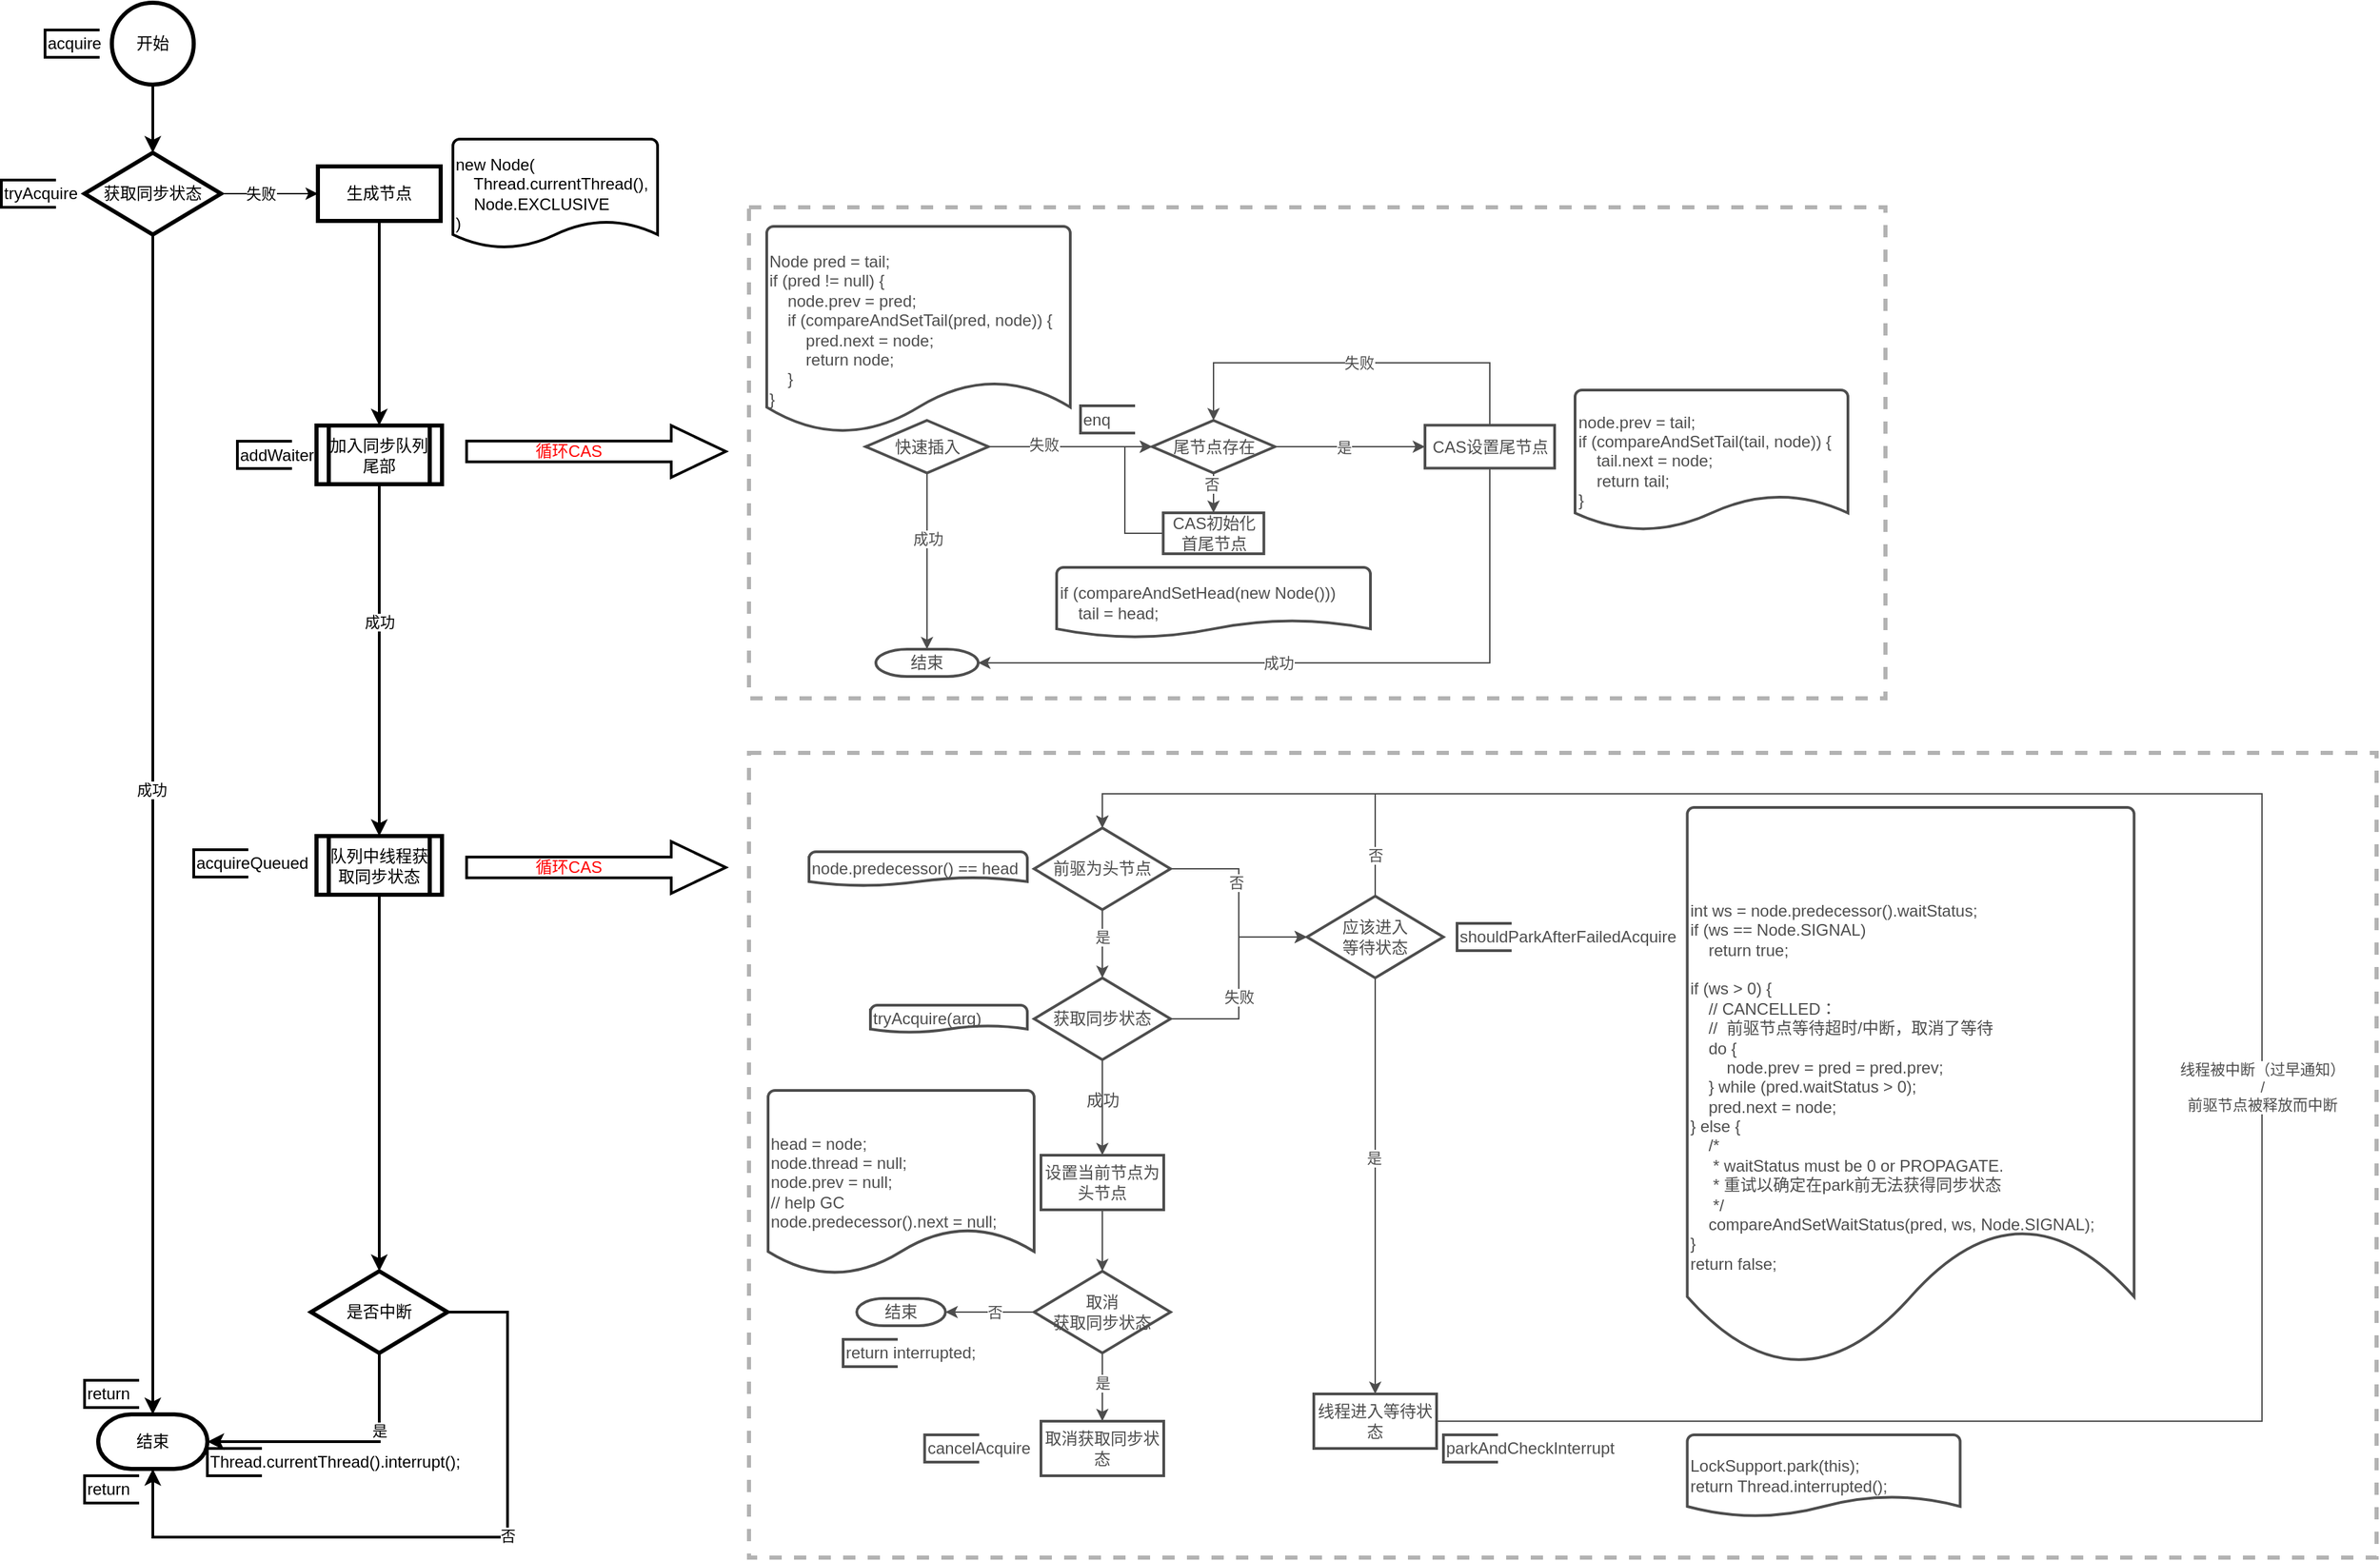 <mxfile version="17.4.6" type="github">
  <diagram id="JyO5wfIBnVWaUuV6kD45" name="Page-1">
    <mxGraphModel dx="830" dy="438" grid="1" gridSize="10" guides="1" tooltips="1" connect="1" arrows="1" fold="1" page="1" pageScale="1" pageWidth="850" pageHeight="1100" math="0" shadow="0">
      <root>
        <mxCell id="0" />
        <mxCell id="1" parent="0" />
        <mxCell id="2" value="结束" style="strokeWidth=3;html=1;shape=mxgraph.flowchart.terminator;whiteSpace=wrap;" parent="1" vertex="1">
          <mxGeometry x="80" y="1095" width="80" height="40" as="geometry" />
        </mxCell>
        <mxCell id="oCD7jEItD05XK45wnstF-4" value="" style="edgeStyle=orthogonalEdgeStyle;rounded=0;orthogonalLoop=1;jettySize=auto;html=1;strokeWidth=2;" parent="1" source="3" target="oCD7jEItD05XK45wnstF-3" edge="1">
          <mxGeometry relative="1" as="geometry" />
        </mxCell>
        <mxCell id="3" value="开始" style="strokeWidth=3;html=1;shape=mxgraph.flowchart.start_2;whiteSpace=wrap;" parent="1" vertex="1">
          <mxGeometry x="90" y="60" width="60" height="60" as="geometry" />
        </mxCell>
        <mxCell id="oCD7jEItD05XK45wnstF-6" value="" style="edgeStyle=orthogonalEdgeStyle;rounded=0;orthogonalLoop=1;jettySize=auto;html=1;" parent="1" source="oCD7jEItD05XK45wnstF-3" target="oCD7jEItD05XK45wnstF-5" edge="1">
          <mxGeometry relative="1" as="geometry" />
        </mxCell>
        <mxCell id="oCD7jEItD05XK45wnstF-22" value="失败" style="edgeLabel;html=1;align=center;verticalAlign=middle;resizable=0;points=[];" parent="oCD7jEItD05XK45wnstF-6" vertex="1" connectable="0">
          <mxGeometry x="-0.203" relative="1" as="geometry">
            <mxPoint as="offset" />
          </mxGeometry>
        </mxCell>
        <mxCell id="oCD7jEItD05XK45wnstF-20" style="edgeStyle=orthogonalEdgeStyle;rounded=0;orthogonalLoop=1;jettySize=auto;html=1;exitX=0.5;exitY=1;exitDx=0;exitDy=0;exitPerimeter=0;strokeWidth=2;" parent="1" source="oCD7jEItD05XK45wnstF-3" target="2" edge="1">
          <mxGeometry relative="1" as="geometry" />
        </mxCell>
        <mxCell id="oCD7jEItD05XK45wnstF-21" value="成功" style="edgeLabel;html=1;align=center;verticalAlign=middle;resizable=0;points=[];" parent="oCD7jEItD05XK45wnstF-20" vertex="1" connectable="0">
          <mxGeometry x="-0.059" y="-1" relative="1" as="geometry">
            <mxPoint as="offset" />
          </mxGeometry>
        </mxCell>
        <mxCell id="oCD7jEItD05XK45wnstF-3" value="获取同步状态" style="strokeWidth=3;html=1;shape=mxgraph.flowchart.decision;whiteSpace=wrap;" parent="1" vertex="1">
          <mxGeometry x="70" y="170" width="100" height="60" as="geometry" />
        </mxCell>
        <mxCell id="UahutR7zqk75CTkZ1-3s-5" value="" style="edgeStyle=orthogonalEdgeStyle;rounded=0;orthogonalLoop=1;jettySize=auto;html=1;strokeWidth=2;" parent="1" source="oCD7jEItD05XK45wnstF-5" target="UahutR7zqk75CTkZ1-3s-4" edge="1">
          <mxGeometry relative="1" as="geometry" />
        </mxCell>
        <mxCell id="oCD7jEItD05XK45wnstF-5" value="生成节点" style="whiteSpace=wrap;html=1;strokeWidth=3;" parent="1" vertex="1">
          <mxGeometry x="241" y="180" width="90" height="40" as="geometry" />
        </mxCell>
        <mxCell id="oCD7jEItD05XK45wnstF-14" value="" style="edgeStyle=orthogonalEdgeStyle;rounded=0;orthogonalLoop=1;jettySize=auto;html=1;" parent="1" source="oCD7jEItD05XK45wnstF-8" target="oCD7jEItD05XK45wnstF-9" edge="1">
          <mxGeometry relative="1" as="geometry" />
        </mxCell>
        <mxCell id="oCD7jEItD05XK45wnstF-23" value="是" style="edgeLabel;html=1;align=center;verticalAlign=middle;resizable=0;points=[];" parent="oCD7jEItD05XK45wnstF-14" vertex="1" connectable="0">
          <mxGeometry x="0.189" y="2" relative="1" as="geometry">
            <mxPoint x="-2" y="-10" as="offset" />
          </mxGeometry>
        </mxCell>
        <mxCell id="oCD7jEItD05XK45wnstF-17" value="" style="edgeStyle=orthogonalEdgeStyle;rounded=0;orthogonalLoop=1;jettySize=auto;html=1;entryX=0;entryY=0.5;entryDx=0;entryDy=0;entryPerimeter=0;" parent="1" source="oCD7jEItD05XK45wnstF-8" target="ozvSxglkQWFITKLMVj53-7" edge="1">
          <mxGeometry relative="1" as="geometry">
            <mxPoint x="953" y="745" as="targetPoint" />
          </mxGeometry>
        </mxCell>
        <mxCell id="oCD7jEItD05XK45wnstF-24" value="否" style="edgeLabel;html=1;align=center;verticalAlign=middle;resizable=0;points=[];" parent="oCD7jEItD05XK45wnstF-17" vertex="1" connectable="0">
          <mxGeometry x="-0.492" y="-4" relative="1" as="geometry">
            <mxPoint x="10" y="6" as="offset" />
          </mxGeometry>
        </mxCell>
        <mxCell id="oCD7jEItD05XK45wnstF-8" value="前驱为头节点" style="strokeWidth=2;html=1;shape=mxgraph.flowchart.decision;whiteSpace=wrap;" parent="1" vertex="1">
          <mxGeometry x="766" y="665" width="100" height="60" as="geometry" />
        </mxCell>
        <mxCell id="oCD7jEItD05XK45wnstF-15" value="" style="edgeStyle=orthogonalEdgeStyle;rounded=0;orthogonalLoop=1;jettySize=auto;html=1;" parent="1" source="oCD7jEItD05XK45wnstF-9" target="oCD7jEItD05XK45wnstF-10" edge="1">
          <mxGeometry relative="1" as="geometry" />
        </mxCell>
        <mxCell id="oCD7jEItD05XK45wnstF-19" style="edgeStyle=orthogonalEdgeStyle;rounded=0;orthogonalLoop=1;jettySize=auto;html=1;entryX=0;entryY=0.5;entryDx=0;entryDy=0;entryPerimeter=0;" parent="1" source="oCD7jEItD05XK45wnstF-9" target="ozvSxglkQWFITKLMVj53-7" edge="1">
          <mxGeometry relative="1" as="geometry">
            <mxPoint x="953" y="745" as="targetPoint" />
          </mxGeometry>
        </mxCell>
        <mxCell id="oCD7jEItD05XK45wnstF-26" value="失败" style="edgeLabel;html=1;align=center;verticalAlign=middle;resizable=0;points=[];" parent="oCD7jEItD05XK45wnstF-19" vertex="1" connectable="0">
          <mxGeometry x="-0.178" relative="1" as="geometry">
            <mxPoint as="offset" />
          </mxGeometry>
        </mxCell>
        <mxCell id="oCD7jEItD05XK45wnstF-9" value="获取同步状态" style="strokeWidth=2;html=1;shape=mxgraph.flowchart.decision;whiteSpace=wrap;" parent="1" vertex="1">
          <mxGeometry x="766" y="775" width="100" height="60" as="geometry" />
        </mxCell>
        <mxCell id="ozvSxglkQWFITKLMVj53-39" value="" style="edgeStyle=orthogonalEdgeStyle;rounded=0;orthogonalLoop=1;jettySize=auto;html=1;strokeWidth=1;" edge="1" parent="1" source="oCD7jEItD05XK45wnstF-10" target="ozvSxglkQWFITKLMVj53-38">
          <mxGeometry relative="1" as="geometry" />
        </mxCell>
        <mxCell id="oCD7jEItD05XK45wnstF-10" value="设置当前节点为头节点" style="whiteSpace=wrap;html=1;strokeWidth=2;" parent="1" vertex="1">
          <mxGeometry x="771" y="905" width="90" height="40" as="geometry" />
        </mxCell>
        <mxCell id="oCD7jEItD05XK45wnstF-25" value="成功" style="text;html=1;align=center;verticalAlign=middle;resizable=0;points=[];autosize=1;strokeColor=none;fillColor=none;" parent="1" vertex="1">
          <mxGeometry x="796" y="855" width="40" height="20" as="geometry" />
        </mxCell>
        <mxCell id="4" value="addWaiter" style="strokeWidth=2;html=1;shape=mxgraph.flowchart.annotation_1;align=left;pointerEvents=1;" parent="1" vertex="1">
          <mxGeometry x="182" y="381.5" width="40" height="20" as="geometry" />
        </mxCell>
        <mxCell id="FTky2M5tSAe9HihGKmfP-4" value="acquire" style="strokeWidth=2;html=1;shape=mxgraph.flowchart.annotation_1;align=left;pointerEvents=1;" parent="1" vertex="1">
          <mxGeometry x="41" y="80" width="40" height="20" as="geometry" />
        </mxCell>
        <mxCell id="FTky2M5tSAe9HihGKmfP-5" value="tryAcquire" style="strokeWidth=2;html=1;shape=mxgraph.flowchart.annotation_1;align=left;pointerEvents=1;" parent="1" vertex="1">
          <mxGeometry x="9" y="190" width="40" height="20" as="geometry" />
        </mxCell>
        <mxCell id="UahutR7zqk75CTkZ1-3s-8" value="" style="edgeStyle=orthogonalEdgeStyle;rounded=0;orthogonalLoop=1;jettySize=auto;html=1;strokeWidth=2;" parent="1" source="UahutR7zqk75CTkZ1-3s-4" target="UahutR7zqk75CTkZ1-3s-7" edge="1">
          <mxGeometry relative="1" as="geometry" />
        </mxCell>
        <mxCell id="UahutR7zqk75CTkZ1-3s-13" value="成功" style="edgeLabel;html=1;align=center;verticalAlign=middle;resizable=0;points=[];" parent="UahutR7zqk75CTkZ1-3s-8" vertex="1" connectable="0">
          <mxGeometry x="-0.621" relative="1" as="geometry">
            <mxPoint y="52" as="offset" />
          </mxGeometry>
        </mxCell>
        <mxCell id="UahutR7zqk75CTkZ1-3s-4" value="加入同步队列尾部" style="shape=process;whiteSpace=wrap;html=1;backgroundOutline=1;strokeWidth=3;" parent="1" vertex="1">
          <mxGeometry x="240" y="370" width="92" height="43" as="geometry" />
        </mxCell>
        <mxCell id="ozvSxglkQWFITKLMVj53-32" value="" style="edgeStyle=orthogonalEdgeStyle;rounded=0;orthogonalLoop=1;jettySize=auto;html=1;strokeWidth=2;" edge="1" parent="1" source="UahutR7zqk75CTkZ1-3s-7" target="ozvSxglkQWFITKLMVj53-30">
          <mxGeometry relative="1" as="geometry" />
        </mxCell>
        <mxCell id="UahutR7zqk75CTkZ1-3s-7" value="队列中线程获取同步状态" style="shape=process;whiteSpace=wrap;html=1;backgroundOutline=1;strokeWidth=3;" parent="1" vertex="1">
          <mxGeometry x="240" y="671" width="92" height="43" as="geometry" />
        </mxCell>
        <mxCell id="UahutR7zqk75CTkZ1-3s-10" value="acquireQueued" style="strokeWidth=2;html=1;shape=mxgraph.flowchart.annotation_1;align=left;pointerEvents=1;" parent="1" vertex="1">
          <mxGeometry x="150" y="681" width="40" height="20" as="geometry" />
        </mxCell>
        <mxCell id="UahutR7zqk75CTkZ1-3s-15" value="Thread.currentThread().interrupt();" style="strokeWidth=2;html=1;shape=mxgraph.flowchart.annotation_1;align=left;pointerEvents=1;" parent="1" vertex="1">
          <mxGeometry x="160" y="1120" width="40" height="20" as="geometry" />
        </mxCell>
        <mxCell id="UahutR7zqk75CTkZ1-3s-16" value="return" style="strokeWidth=2;html=1;shape=mxgraph.flowchart.annotation_1;align=left;pointerEvents=1;" parent="1" vertex="1">
          <mxGeometry x="70" y="1070" width="40" height="20" as="geometry" />
        </mxCell>
        <mxCell id="UahutR7zqk75CTkZ1-3s-21" value="" style="edgeStyle=orthogonalEdgeStyle;rounded=0;orthogonalLoop=1;jettySize=auto;html=1;" parent="1" source="UahutR7zqk75CTkZ1-3s-19" target="UahutR7zqk75CTkZ1-3s-20" edge="1">
          <mxGeometry relative="1" as="geometry" />
        </mxCell>
        <mxCell id="UahutR7zqk75CTkZ1-3s-22" value="成功" style="edgeLabel;html=1;align=center;verticalAlign=middle;resizable=0;points=[];" parent="UahutR7zqk75CTkZ1-3s-21" vertex="1" connectable="0">
          <mxGeometry x="-0.296" relative="1" as="geometry">
            <mxPoint y="2" as="offset" />
          </mxGeometry>
        </mxCell>
        <mxCell id="UahutR7zqk75CTkZ1-3s-25" value="" style="edgeStyle=orthogonalEdgeStyle;rounded=0;orthogonalLoop=1;jettySize=auto;html=1;" parent="1" source="UahutR7zqk75CTkZ1-3s-19" target="UahutR7zqk75CTkZ1-3s-24" edge="1">
          <mxGeometry relative="1" as="geometry" />
        </mxCell>
        <mxCell id="UahutR7zqk75CTkZ1-3s-44" value="失败" style="edgeLabel;html=1;align=center;verticalAlign=middle;resizable=0;points=[];" parent="UahutR7zqk75CTkZ1-3s-25" vertex="1" connectable="0">
          <mxGeometry x="-0.337" y="2" relative="1" as="geometry">
            <mxPoint as="offset" />
          </mxGeometry>
        </mxCell>
        <mxCell id="UahutR7zqk75CTkZ1-3s-19" value="快速插入" style="strokeWidth=2;html=1;shape=mxgraph.flowchart.decision;whiteSpace=wrap;" parent="1" vertex="1">
          <mxGeometry x="642.5" y="366.25" width="90" height="38.5" as="geometry" />
        </mxCell>
        <mxCell id="UahutR7zqk75CTkZ1-3s-20" value="结束" style="strokeWidth=2;html=1;shape=mxgraph.flowchart.terminator;whiteSpace=wrap;" parent="1" vertex="1">
          <mxGeometry x="650" y="534" width="75" height="20" as="geometry" />
        </mxCell>
        <mxCell id="UahutR7zqk75CTkZ1-3s-23" value="&lt;div&gt;Node pred = tail;&lt;/div&gt;&lt;div&gt;if (pred != null) {&lt;/div&gt;&lt;div&gt;&lt;span&gt;&lt;/span&gt;&amp;nbsp; &amp;nbsp; node.prev = pred;&lt;/div&gt;&lt;div&gt;&lt;span&gt;&lt;/span&gt;&amp;nbsp; &amp;nbsp; if (compareAndSetTail(pred, node)) {&lt;/div&gt;&lt;div&gt;&lt;span&gt;&lt;/span&gt;&amp;nbsp; &amp;nbsp; &amp;nbsp; &amp;nbsp; pred.next = node;&lt;/div&gt;&lt;div&gt;&lt;span&gt;&lt;/span&gt;&amp;nbsp; &amp;nbsp; &amp;nbsp; &amp;nbsp; return node;&lt;/div&gt;&lt;div&gt;&lt;span&gt;&lt;/span&gt;&amp;nbsp; &amp;nbsp; }&lt;/div&gt;&lt;div&gt;}&lt;/div&gt;" style="strokeWidth=2;html=1;shape=mxgraph.flowchart.document2;whiteSpace=wrap;size=0.25;align=left;" parent="1" vertex="1">
          <mxGeometry x="570" y="224" width="222.5" height="151.5" as="geometry" />
        </mxCell>
        <mxCell id="UahutR7zqk75CTkZ1-3s-29" value="" style="edgeStyle=orthogonalEdgeStyle;rounded=0;orthogonalLoop=1;jettySize=auto;html=1;" parent="1" source="UahutR7zqk75CTkZ1-3s-24" target="UahutR7zqk75CTkZ1-3s-28" edge="1">
          <mxGeometry relative="1" as="geometry" />
        </mxCell>
        <mxCell id="UahutR7zqk75CTkZ1-3s-34" value="是" style="edgeLabel;html=1;align=center;verticalAlign=middle;resizable=0;points=[];" parent="UahutR7zqk75CTkZ1-3s-29" vertex="1" connectable="0">
          <mxGeometry x="-0.251" relative="1" as="geometry">
            <mxPoint x="9" as="offset" />
          </mxGeometry>
        </mxCell>
        <mxCell id="UahutR7zqk75CTkZ1-3s-39" value="" style="edgeStyle=orthogonalEdgeStyle;rounded=0;orthogonalLoop=1;jettySize=auto;html=1;" parent="1" source="UahutR7zqk75CTkZ1-3s-24" target="UahutR7zqk75CTkZ1-3s-38" edge="1">
          <mxGeometry relative="1" as="geometry" />
        </mxCell>
        <mxCell id="UahutR7zqk75CTkZ1-3s-41" value="否" style="edgeLabel;html=1;align=center;verticalAlign=middle;resizable=0;points=[];" parent="UahutR7zqk75CTkZ1-3s-39" vertex="1" connectable="0">
          <mxGeometry x="-0.688" y="-2" relative="1" as="geometry">
            <mxPoint as="offset" />
          </mxGeometry>
        </mxCell>
        <mxCell id="UahutR7zqk75CTkZ1-3s-24" value="尾节点存在" style="strokeWidth=2;html=1;shape=mxgraph.flowchart.decision;whiteSpace=wrap;" parent="1" vertex="1">
          <mxGeometry x="852.5" y="366.25" width="90" height="38.5" as="geometry" />
        </mxCell>
        <mxCell id="UahutR7zqk75CTkZ1-3s-30" style="edgeStyle=orthogonalEdgeStyle;rounded=0;orthogonalLoop=1;jettySize=auto;html=1;entryX=1;entryY=0.5;entryDx=0;entryDy=0;entryPerimeter=0;exitX=0.5;exitY=1;exitDx=0;exitDy=0;" parent="1" source="UahutR7zqk75CTkZ1-3s-28" target="UahutR7zqk75CTkZ1-3s-20" edge="1">
          <mxGeometry relative="1" as="geometry" />
        </mxCell>
        <mxCell id="UahutR7zqk75CTkZ1-3s-31" value="成功" style="edgeLabel;html=1;align=center;verticalAlign=middle;resizable=0;points=[];" parent="UahutR7zqk75CTkZ1-3s-30" vertex="1" connectable="0">
          <mxGeometry x="-0.283" y="2" relative="1" as="geometry">
            <mxPoint x="-113" y="-2" as="offset" />
          </mxGeometry>
        </mxCell>
        <mxCell id="UahutR7zqk75CTkZ1-3s-32" style="edgeStyle=orthogonalEdgeStyle;rounded=0;orthogonalLoop=1;jettySize=auto;html=1;entryX=0.5;entryY=0;entryDx=0;entryDy=0;entryPerimeter=0;exitX=0.5;exitY=0;exitDx=0;exitDy=0;" parent="1" source="UahutR7zqk75CTkZ1-3s-28" target="UahutR7zqk75CTkZ1-3s-24" edge="1">
          <mxGeometry relative="1" as="geometry">
            <Array as="points">
              <mxPoint x="1100.5" y="324" />
              <mxPoint x="897.5" y="324" />
            </Array>
          </mxGeometry>
        </mxCell>
        <mxCell id="UahutR7zqk75CTkZ1-3s-33" value="失败" style="edgeLabel;html=1;align=center;verticalAlign=middle;resizable=0;points=[];" parent="UahutR7zqk75CTkZ1-3s-32" vertex="1" connectable="0">
          <mxGeometry x="-0.108" relative="1" as="geometry">
            <mxPoint x="-13" as="offset" />
          </mxGeometry>
        </mxCell>
        <mxCell id="UahutR7zqk75CTkZ1-3s-28" value="CAS设置尾节点" style="whiteSpace=wrap;html=1;strokeWidth=2;" parent="1" vertex="1">
          <mxGeometry x="1052.5" y="369.75" width="95" height="31.5" as="geometry" />
        </mxCell>
        <mxCell id="UahutR7zqk75CTkZ1-3s-40" style="edgeStyle=orthogonalEdgeStyle;rounded=0;orthogonalLoop=1;jettySize=auto;html=1;entryX=0;entryY=0.5;entryDx=0;entryDy=0;entryPerimeter=0;exitX=0;exitY=0.5;exitDx=0;exitDy=0;" parent="1" source="UahutR7zqk75CTkZ1-3s-38" target="UahutR7zqk75CTkZ1-3s-24" edge="1">
          <mxGeometry relative="1" as="geometry" />
        </mxCell>
        <mxCell id="UahutR7zqk75CTkZ1-3s-38" value="CAS初始化首尾节点" style="whiteSpace=wrap;html=1;strokeWidth=2;" parent="1" vertex="1">
          <mxGeometry x="860.63" y="434" width="73.75" height="30" as="geometry" />
        </mxCell>
        <mxCell id="UahutR7zqk75CTkZ1-3s-42" value="&lt;div&gt;if (compareAndSetHead(new Node()))&lt;/div&gt;&lt;div&gt;&amp;nbsp; &amp;nbsp; tail = head;&lt;/div&gt;" style="strokeWidth=2;html=1;shape=mxgraph.flowchart.document2;whiteSpace=wrap;size=0.25;align=left;" parent="1" vertex="1">
          <mxGeometry x="782.51" y="474" width="230" height="51.5" as="geometry" />
        </mxCell>
        <mxCell id="UahutR7zqk75CTkZ1-3s-45" value="&lt;div&gt;node.prev = tail;&lt;/div&gt;&lt;div&gt;if (compareAndSetTail(tail, node)) {&lt;/div&gt;&lt;div&gt;&lt;span&gt;&lt;/span&gt;&amp;nbsp; &amp;nbsp; tail.next = node;&lt;/div&gt;&lt;div&gt;&lt;span&gt;&lt;/span&gt;&amp;nbsp; &amp;nbsp; return tail;&lt;/div&gt;&lt;div&gt;}&lt;/div&gt;" style="strokeWidth=2;html=1;shape=mxgraph.flowchart.document2;whiteSpace=wrap;size=0.25;align=left;" parent="1" vertex="1">
          <mxGeometry x="1162.5" y="344" width="200" height="103" as="geometry" />
        </mxCell>
        <mxCell id="UahutR7zqk75CTkZ1-3s-46" value="enq" style="strokeWidth=2;html=1;shape=mxgraph.flowchart.annotation_1;align=left;pointerEvents=1;" parent="1" vertex="1">
          <mxGeometry x="800" y="355.5" width="40" height="20" as="geometry" />
        </mxCell>
        <mxCell id="UahutR7zqk75CTkZ1-3s-48" value="" style="verticalLabelPosition=bottom;verticalAlign=top;html=1;strokeWidth=2;shape=mxgraph.arrows2.arrow;dy=0.6;dx=40;notch=0;" parent="1" vertex="1">
          <mxGeometry x="350" y="370" width="190" height="38" as="geometry" />
        </mxCell>
        <mxCell id="UahutR7zqk75CTkZ1-3s-49" value="循环CAS" style="text;html=1;strokeColor=none;fillColor=none;align=center;verticalAlign=middle;whiteSpace=wrap;rounded=0;fontColor=#FF0000;" parent="1" vertex="1">
          <mxGeometry x="395" y="374" width="60" height="30" as="geometry" />
        </mxCell>
        <mxCell id="CODWbJ5OG9JneyDH7Cu6-4" value="" style="rounded=0;whiteSpace=wrap;html=1;dashed=1;opacity=30;strokeWidth=3;" parent="1" vertex="1">
          <mxGeometry x="557" y="210" width="833" height="360" as="geometry" />
        </mxCell>
        <mxCell id="ozvSxglkQWFITKLMVj53-4" value="结束" style="strokeWidth=2;html=1;shape=mxgraph.flowchart.terminator;whiteSpace=wrap;" vertex="1" parent="1">
          <mxGeometry x="636" y="1010" width="65" height="20" as="geometry" />
        </mxCell>
        <mxCell id="ozvSxglkQWFITKLMVj53-10" style="edgeStyle=orthogonalEdgeStyle;rounded=0;orthogonalLoop=1;jettySize=auto;html=1;entryX=0.5;entryY=0;entryDx=0;entryDy=0;entryPerimeter=0;strokeWidth=1;exitX=0.5;exitY=0;exitDx=0;exitDy=0;exitPerimeter=0;" edge="1" parent="1" source="ozvSxglkQWFITKLMVj53-7" target="oCD7jEItD05XK45wnstF-8">
          <mxGeometry relative="1" as="geometry">
            <Array as="points">
              <mxPoint x="1016" y="640" />
              <mxPoint x="816" y="640" />
            </Array>
          </mxGeometry>
        </mxCell>
        <mxCell id="ozvSxglkQWFITKLMVj53-11" value="否" style="edgeLabel;html=1;align=center;verticalAlign=middle;resizable=0;points=[];" vertex="1" connectable="0" parent="ozvSxglkQWFITKLMVj53-10">
          <mxGeometry x="-0.047" relative="1" as="geometry">
            <mxPoint x="68" y="45" as="offset" />
          </mxGeometry>
        </mxCell>
        <mxCell id="ozvSxglkQWFITKLMVj53-15" value="" style="edgeStyle=orthogonalEdgeStyle;rounded=0;orthogonalLoop=1;jettySize=auto;html=1;strokeWidth=1;" edge="1" parent="1" source="ozvSxglkQWFITKLMVj53-7" target="ozvSxglkQWFITKLMVj53-14">
          <mxGeometry relative="1" as="geometry" />
        </mxCell>
        <mxCell id="ozvSxglkQWFITKLMVj53-51" value="是" style="edgeLabel;html=1;align=center;verticalAlign=middle;resizable=0;points=[];" vertex="1" connectable="0" parent="ozvSxglkQWFITKLMVj53-15">
          <mxGeometry x="-0.133" y="-1" relative="1" as="geometry">
            <mxPoint as="offset" />
          </mxGeometry>
        </mxCell>
        <mxCell id="ozvSxglkQWFITKLMVj53-7" value="应该进入&lt;br&gt;等待状态" style="strokeWidth=2;html=1;shape=mxgraph.flowchart.decision;whiteSpace=wrap;" vertex="1" parent="1">
          <mxGeometry x="966" y="715" width="100" height="60" as="geometry" />
        </mxCell>
        <mxCell id="ozvSxglkQWFITKLMVj53-18" style="edgeStyle=orthogonalEdgeStyle;rounded=0;orthogonalLoop=1;jettySize=auto;html=1;strokeWidth=1;entryX=0.5;entryY=0;entryDx=0;entryDy=0;entryPerimeter=0;exitX=1;exitY=0.5;exitDx=0;exitDy=0;" edge="1" parent="1" source="ozvSxglkQWFITKLMVj53-14" target="oCD7jEItD05XK45wnstF-8">
          <mxGeometry relative="1" as="geometry">
            <mxPoint x="816" y="660" as="targetPoint" />
            <mxPoint x="1056" y="865" as="sourcePoint" />
            <Array as="points">
              <mxPoint x="1666" y="1100" />
              <mxPoint x="1666" y="640" />
              <mxPoint x="816" y="640" />
            </Array>
          </mxGeometry>
        </mxCell>
        <mxCell id="ozvSxglkQWFITKLMVj53-28" value="线程被中断（过早通知）&lt;br&gt;/ &lt;br&gt;前驱节点被释放而中断" style="edgeLabel;html=1;align=center;verticalAlign=middle;resizable=0;points=[];" vertex="1" connectable="0" parent="ozvSxglkQWFITKLMVj53-18">
          <mxGeometry x="-0.104" y="3" relative="1" as="geometry">
            <mxPoint x="3" y="19" as="offset" />
          </mxGeometry>
        </mxCell>
        <mxCell id="ozvSxglkQWFITKLMVj53-14" value="线程进入等待状态" style="whiteSpace=wrap;html=1;strokeWidth=2;" vertex="1" parent="1">
          <mxGeometry x="971" y="1080" width="90" height="40" as="geometry" />
        </mxCell>
        <mxCell id="ozvSxglkQWFITKLMVj53-19" value="&lt;div&gt;node.predecessor() == head&lt;/div&gt;" style="strokeWidth=2;html=1;shape=mxgraph.flowchart.document2;whiteSpace=wrap;size=0.25;align=left;" vertex="1" parent="1">
          <mxGeometry x="601" y="682.5" width="160" height="25" as="geometry" />
        </mxCell>
        <mxCell id="ozvSxglkQWFITKLMVj53-20" value="&lt;div&gt;&lt;span&gt;tryAcquire(arg)&lt;/span&gt;&lt;/div&gt;" style="strokeWidth=2;html=1;shape=mxgraph.flowchart.document2;whiteSpace=wrap;size=0.25;align=left;" vertex="1" parent="1">
          <mxGeometry x="646" y="795" width="115" height="20" as="geometry" />
        </mxCell>
        <mxCell id="ozvSxglkQWFITKLMVj53-22" value="&lt;div&gt;&lt;div&gt;head = node;&lt;/div&gt;&lt;div&gt;node.thread = null;&lt;/div&gt;&lt;div&gt;node.prev = null;&lt;/div&gt;&lt;/div&gt;&lt;div&gt;// help GC&lt;/div&gt;&lt;div&gt;node.predecessor().next = null;&amp;nbsp;&lt;/div&gt;" style="strokeWidth=2;html=1;shape=mxgraph.flowchart.document2;whiteSpace=wrap;size=0.25;align=left;" vertex="1" parent="1">
          <mxGeometry x="571" y="857.5" width="195" height="135" as="geometry" />
        </mxCell>
        <mxCell id="ozvSxglkQWFITKLMVj53-23" value="&lt;div&gt;int ws = node.predecessor().waitStatus;&lt;/div&gt;&lt;div&gt;if (ws == Node.SIGNAL)&lt;/div&gt;&lt;div&gt;&lt;span&gt;&lt;/span&gt;&amp;nbsp; &amp;nbsp; return true;&lt;/div&gt;&lt;div&gt;&lt;br&gt;&lt;/div&gt;&lt;div&gt;if (ws &amp;gt; 0) {&lt;/div&gt;&lt;div&gt;&lt;span&gt;&lt;/span&gt;&amp;nbsp; &amp;nbsp; // CANCELLED：&lt;/div&gt;&lt;div&gt;&lt;span&gt;&lt;/span&gt;&amp;nbsp; &amp;nbsp; //&amp;nbsp; 前驱节点等待超时/中断，取消了等待&lt;/div&gt;&lt;div&gt;&lt;span&gt;&lt;/span&gt;&amp;nbsp; &amp;nbsp; do {&lt;/div&gt;&lt;div&gt;&lt;span&gt;&lt;/span&gt;&amp;nbsp; &amp;nbsp; &amp;nbsp; &amp;nbsp; node.prev = pred = pred.prev;&lt;/div&gt;&lt;div&gt;&lt;span&gt;&lt;/span&gt;&amp;nbsp; &amp;nbsp; } while (pred.waitStatus &amp;gt; 0);&lt;/div&gt;&lt;div&gt;&lt;span&gt;&lt;/span&gt;&amp;nbsp; &amp;nbsp; pred.next = node;&lt;/div&gt;&lt;div&gt;} else {&lt;/div&gt;&lt;div&gt;&lt;span&gt;&lt;/span&gt;&amp;nbsp; &amp;nbsp; /*&lt;/div&gt;&lt;div&gt;&lt;span&gt;&lt;/span&gt;&amp;nbsp; &amp;nbsp; &amp;nbsp;* waitStatus must be 0 or PROPAGATE.&amp;nbsp;&amp;nbsp;&lt;/div&gt;&lt;div&gt;&lt;span&gt;&lt;/span&gt;&amp;nbsp; &amp;nbsp; &amp;nbsp;* 重试以确定在park前无法获得同步状态&lt;/div&gt;&lt;div&gt;&lt;span&gt;&lt;/span&gt;&amp;nbsp; &amp;nbsp; &amp;nbsp;*/&lt;/div&gt;&lt;div&gt;&lt;span&gt;&lt;/span&gt;&amp;nbsp; &amp;nbsp; compareAndSetWaitStatus(pred, ws, Node.SIGNAL);&lt;/div&gt;&lt;div&gt;}&lt;/div&gt;&lt;div&gt;return false;&lt;/div&gt;" style="strokeWidth=2;html=1;shape=mxgraph.flowchart.document2;whiteSpace=wrap;size=0.25;align=left;" vertex="1" parent="1">
          <mxGeometry x="1244.75" y="650" width="327.5" height="410" as="geometry" />
        </mxCell>
        <mxCell id="ozvSxglkQWFITKLMVj53-25" value="shouldParkAfterFailedAcquire" style="strokeWidth=2;html=1;shape=mxgraph.flowchart.annotation_1;align=left;pointerEvents=1;" vertex="1" parent="1">
          <mxGeometry x="1076" y="735" width="40" height="20" as="geometry" />
        </mxCell>
        <mxCell id="ozvSxglkQWFITKLMVj53-26" value="parkAndCheckInterrupt" style="strokeWidth=2;html=1;shape=mxgraph.flowchart.annotation_1;align=left;pointerEvents=1;" vertex="1" parent="1">
          <mxGeometry x="1066" y="1110" width="40" height="20" as="geometry" />
        </mxCell>
        <mxCell id="ozvSxglkQWFITKLMVj53-27" value="&lt;div&gt;LockSupport.park(this);&lt;/div&gt;&lt;div&gt;return Thread.interrupted();&lt;/div&gt;" style="strokeWidth=2;html=1;shape=mxgraph.flowchart.document2;whiteSpace=wrap;size=0.25;align=left;" vertex="1" parent="1">
          <mxGeometry x="1244.75" y="1110" width="200" height="60" as="geometry" />
        </mxCell>
        <mxCell id="ozvSxglkQWFITKLMVj53-33" style="edgeStyle=orthogonalEdgeStyle;rounded=0;orthogonalLoop=1;jettySize=auto;html=1;entryX=1;entryY=0.5;entryDx=0;entryDy=0;entryPerimeter=0;strokeWidth=2;exitX=0.5;exitY=1;exitDx=0;exitDy=0;exitPerimeter=0;" edge="1" parent="1" source="ozvSxglkQWFITKLMVj53-30" target="2">
          <mxGeometry relative="1" as="geometry" />
        </mxCell>
        <mxCell id="ozvSxglkQWFITKLMVj53-34" value="是" style="edgeLabel;html=1;align=center;verticalAlign=middle;resizable=0;points=[];" vertex="1" connectable="0" parent="ozvSxglkQWFITKLMVj53-33">
          <mxGeometry x="-0.407" relative="1" as="geometry">
            <mxPoint as="offset" />
          </mxGeometry>
        </mxCell>
        <mxCell id="ozvSxglkQWFITKLMVj53-35" style="edgeStyle=orthogonalEdgeStyle;rounded=0;orthogonalLoop=1;jettySize=auto;html=1;entryX=0.5;entryY=1;entryDx=0;entryDy=0;entryPerimeter=0;strokeWidth=2;" edge="1" parent="1" source="ozvSxglkQWFITKLMVj53-30" target="2">
          <mxGeometry relative="1" as="geometry">
            <Array as="points">
              <mxPoint x="380" y="1020" />
              <mxPoint x="380" y="1185" />
              <mxPoint x="120" y="1185" />
            </Array>
          </mxGeometry>
        </mxCell>
        <mxCell id="ozvSxglkQWFITKLMVj53-36" value="否" style="edgeLabel;html=1;align=center;verticalAlign=middle;resizable=0;points=[];" vertex="1" connectable="0" parent="ozvSxglkQWFITKLMVj53-35">
          <mxGeometry x="-0.159" y="-1" relative="1" as="geometry">
            <mxPoint x="9" as="offset" />
          </mxGeometry>
        </mxCell>
        <mxCell id="ozvSxglkQWFITKLMVj53-30" value="是否中断" style="strokeWidth=3;html=1;shape=mxgraph.flowchart.decision;whiteSpace=wrap;" vertex="1" parent="1">
          <mxGeometry x="236" y="990" width="100" height="60" as="geometry" />
        </mxCell>
        <mxCell id="ozvSxglkQWFITKLMVj53-37" value="return" style="strokeWidth=2;html=1;shape=mxgraph.flowchart.annotation_1;align=left;pointerEvents=1;" vertex="1" parent="1">
          <mxGeometry x="70" y="1140" width="40" height="20" as="geometry" />
        </mxCell>
        <mxCell id="ozvSxglkQWFITKLMVj53-41" value="" style="edgeStyle=orthogonalEdgeStyle;rounded=0;orthogonalLoop=1;jettySize=auto;html=1;strokeWidth=1;" edge="1" parent="1" source="ozvSxglkQWFITKLMVj53-38" target="ozvSxglkQWFITKLMVj53-4">
          <mxGeometry relative="1" as="geometry" />
        </mxCell>
        <mxCell id="ozvSxglkQWFITKLMVj53-44" value="否" style="edgeLabel;html=1;align=center;verticalAlign=middle;resizable=0;points=[];" vertex="1" connectable="0" parent="ozvSxglkQWFITKLMVj53-41">
          <mxGeometry x="-0.243" y="3" relative="1" as="geometry">
            <mxPoint x="-5" y="-3" as="offset" />
          </mxGeometry>
        </mxCell>
        <mxCell id="ozvSxglkQWFITKLMVj53-43" value="" style="edgeStyle=orthogonalEdgeStyle;rounded=0;orthogonalLoop=1;jettySize=auto;html=1;strokeWidth=1;" edge="1" parent="1" source="ozvSxglkQWFITKLMVj53-38" target="ozvSxglkQWFITKLMVj53-42">
          <mxGeometry relative="1" as="geometry" />
        </mxCell>
        <mxCell id="ozvSxglkQWFITKLMVj53-45" value="是" style="edgeLabel;html=1;align=center;verticalAlign=middle;resizable=0;points=[];" vertex="1" connectable="0" parent="ozvSxglkQWFITKLMVj53-43">
          <mxGeometry x="-0.286" y="3" relative="1" as="geometry">
            <mxPoint x="-3" y="4" as="offset" />
          </mxGeometry>
        </mxCell>
        <mxCell id="ozvSxglkQWFITKLMVj53-38" value="取消&lt;br&gt;获取同步状态" style="strokeWidth=2;html=1;shape=mxgraph.flowchart.decision;whiteSpace=wrap;" vertex="1" parent="1">
          <mxGeometry x="766" y="990" width="100" height="60" as="geometry" />
        </mxCell>
        <mxCell id="ozvSxglkQWFITKLMVj53-42" value="取消获取同步状态" style="whiteSpace=wrap;html=1;strokeWidth=2;" vertex="1" parent="1">
          <mxGeometry x="771" y="1100" width="90" height="40" as="geometry" />
        </mxCell>
        <mxCell id="ozvSxglkQWFITKLMVj53-46" value="new Node(&lt;br&gt;&amp;nbsp; &amp;nbsp; Thread.currentThread(),&lt;br&gt;&amp;nbsp; &amp;nbsp; Node.EXCLUSIVE&lt;br&gt;)" style="strokeWidth=2;html=1;shape=mxgraph.flowchart.document2;whiteSpace=wrap;size=0.25;align=left;" vertex="1" parent="1">
          <mxGeometry x="340" y="160" width="150" height="80" as="geometry" />
        </mxCell>
        <mxCell id="ozvSxglkQWFITKLMVj53-47" value="cancelAcquire" style="strokeWidth=2;html=1;shape=mxgraph.flowchart.annotation_1;align=left;pointerEvents=1;" vertex="1" parent="1">
          <mxGeometry x="685.75" y="1110" width="40" height="20" as="geometry" />
        </mxCell>
        <mxCell id="ozvSxglkQWFITKLMVj53-50" value="return interrupted;" style="strokeWidth=2;html=1;shape=mxgraph.flowchart.annotation_1;align=left;pointerEvents=1;" vertex="1" parent="1">
          <mxGeometry x="626" y="1040" width="40" height="20" as="geometry" />
        </mxCell>
        <mxCell id="ozvSxglkQWFITKLMVj53-54" value="" style="rounded=0;whiteSpace=wrap;html=1;dashed=1;opacity=30;strokeWidth=3;" vertex="1" parent="1">
          <mxGeometry x="557" y="610" width="1193" height="590" as="geometry" />
        </mxCell>
        <mxCell id="ozvSxglkQWFITKLMVj53-57" value="" style="verticalLabelPosition=bottom;verticalAlign=top;html=1;strokeWidth=2;shape=mxgraph.arrows2.arrow;dy=0.6;dx=40;notch=0;" vertex="1" parent="1">
          <mxGeometry x="350" y="675" width="190" height="38" as="geometry" />
        </mxCell>
        <mxCell id="ozvSxglkQWFITKLMVj53-58" value="循环CAS" style="text;html=1;strokeColor=none;fillColor=none;align=center;verticalAlign=middle;whiteSpace=wrap;rounded=0;fontColor=#FF0000;" vertex="1" parent="1">
          <mxGeometry x="395" y="679" width="60" height="30" as="geometry" />
        </mxCell>
      </root>
    </mxGraphModel>
  </diagram>
</mxfile>
